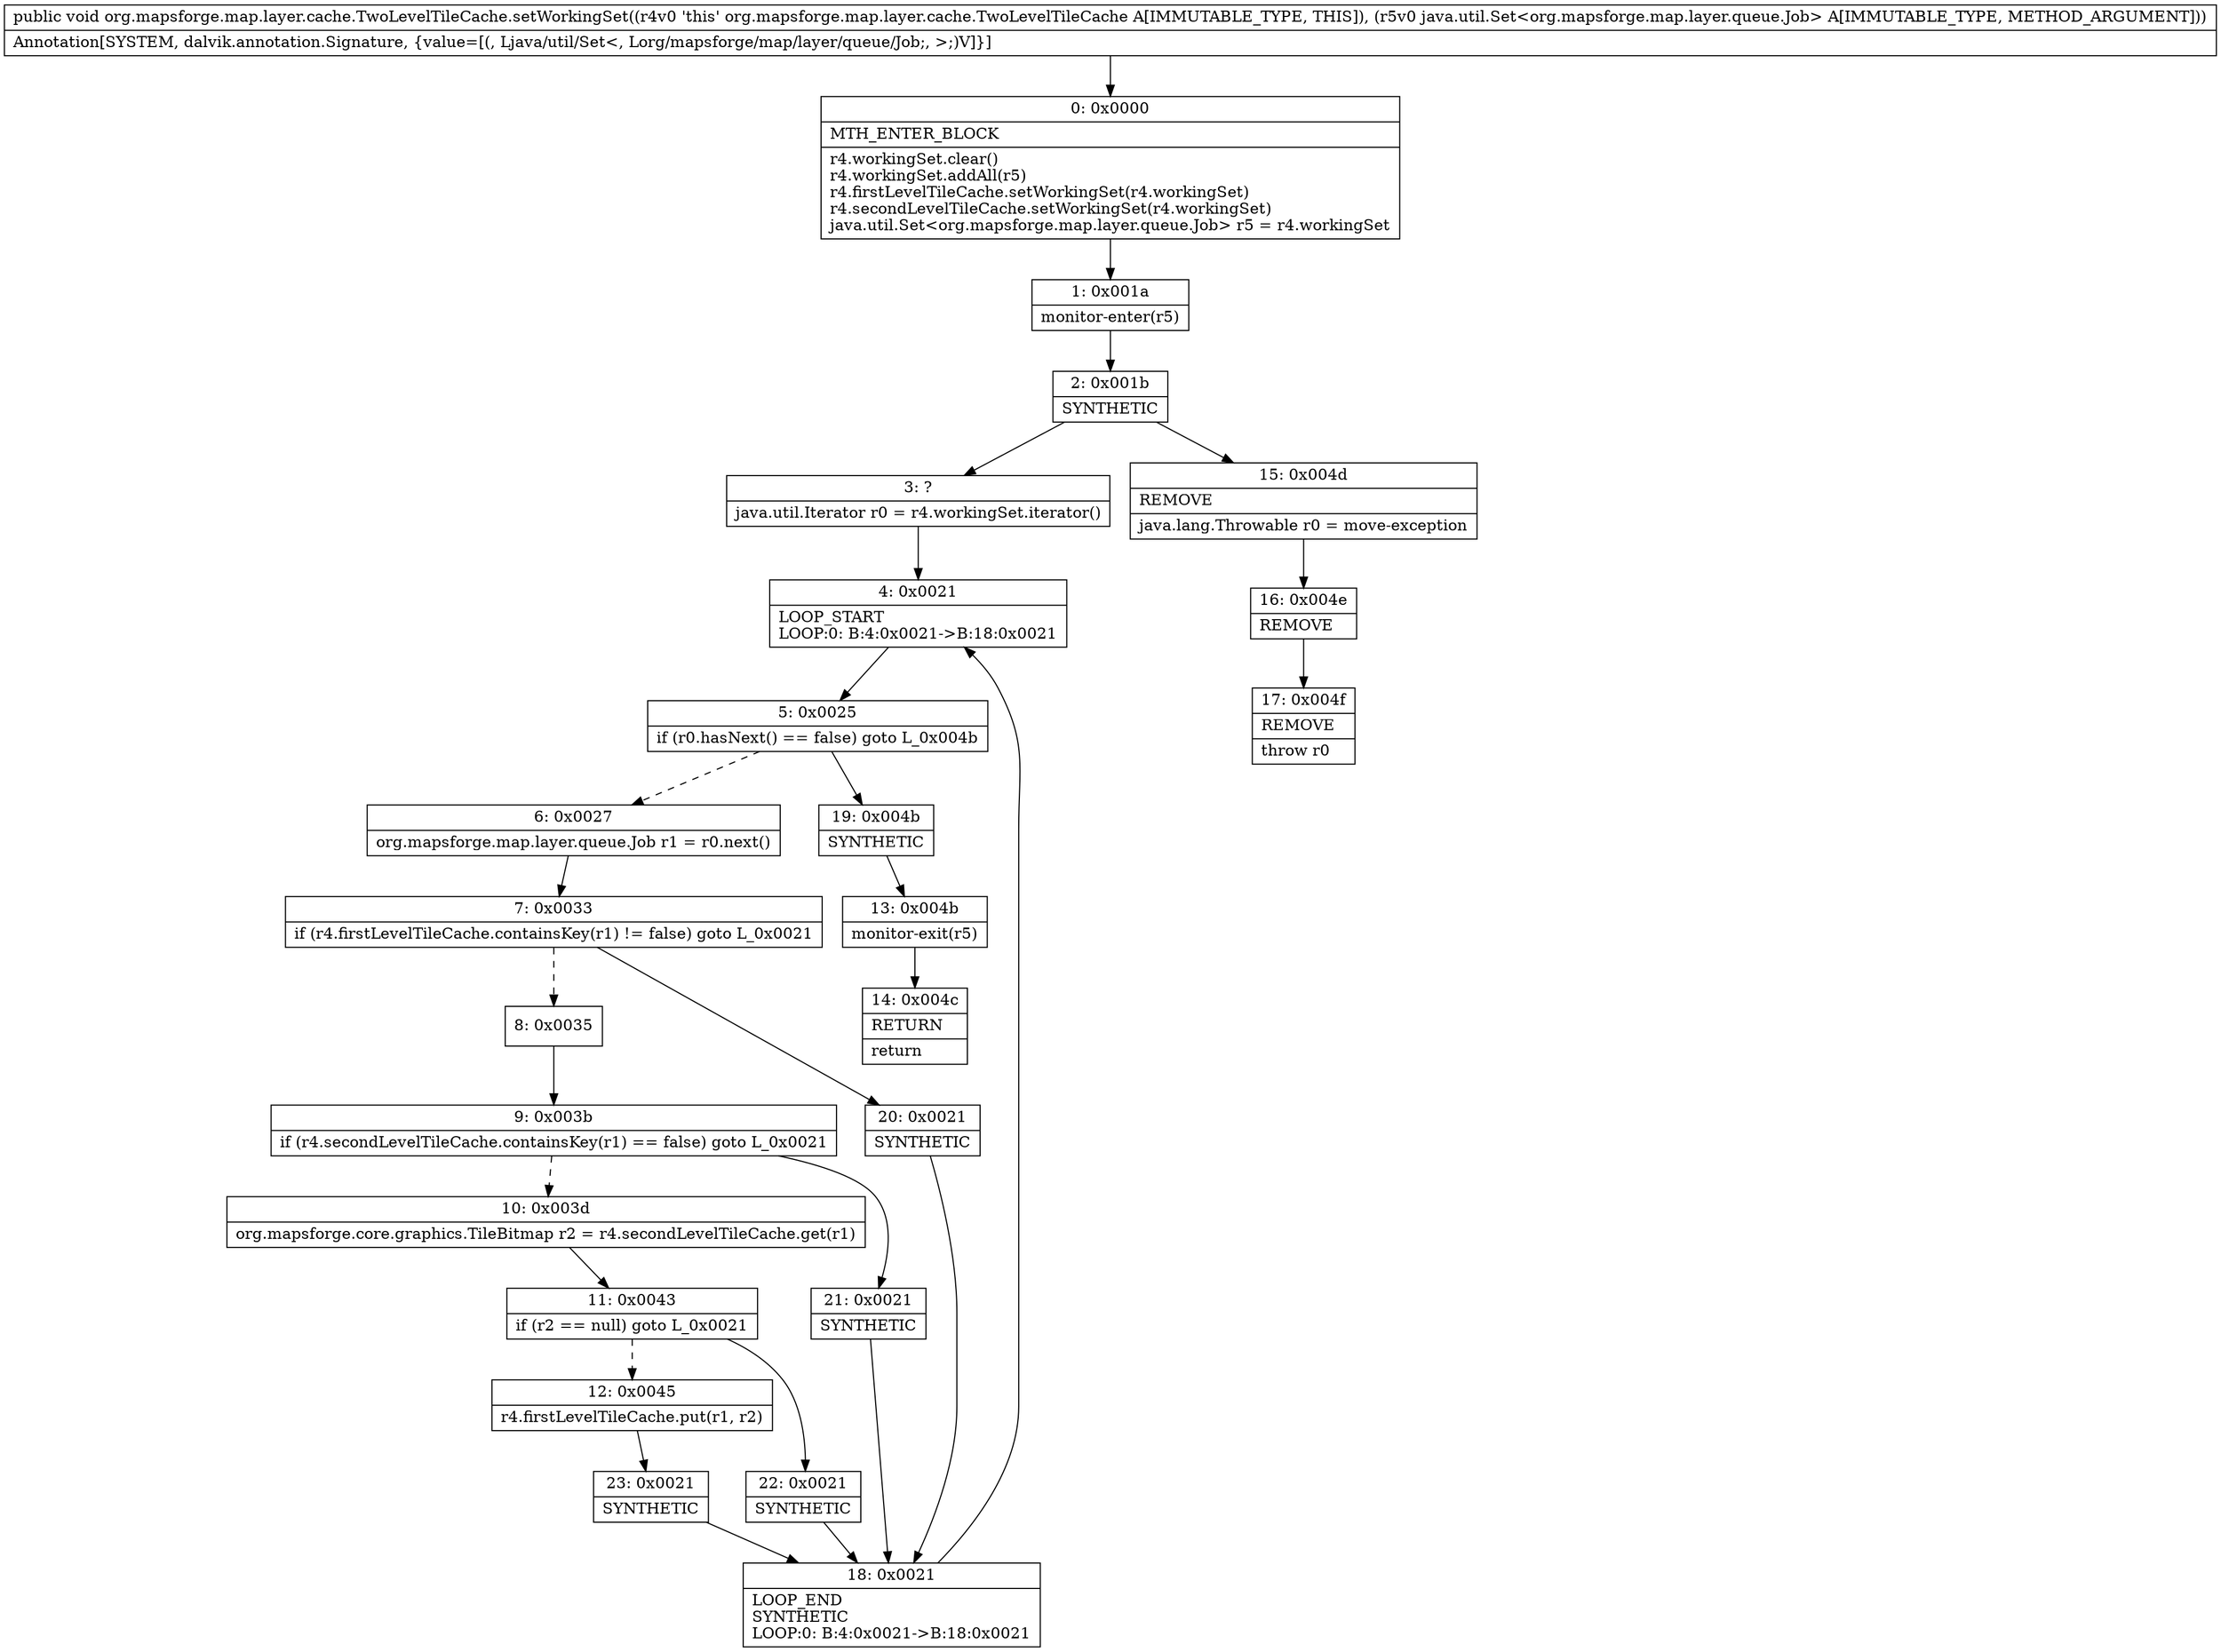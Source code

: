 digraph "CFG fororg.mapsforge.map.layer.cache.TwoLevelTileCache.setWorkingSet(Ljava\/util\/Set;)V" {
Node_0 [shape=record,label="{0\:\ 0x0000|MTH_ENTER_BLOCK\l|r4.workingSet.clear()\lr4.workingSet.addAll(r5)\lr4.firstLevelTileCache.setWorkingSet(r4.workingSet)\lr4.secondLevelTileCache.setWorkingSet(r4.workingSet)\ljava.util.Set\<org.mapsforge.map.layer.queue.Job\> r5 = r4.workingSet\l}"];
Node_1 [shape=record,label="{1\:\ 0x001a|monitor\-enter(r5)\l}"];
Node_2 [shape=record,label="{2\:\ 0x001b|SYNTHETIC\l}"];
Node_3 [shape=record,label="{3\:\ ?|java.util.Iterator r0 = r4.workingSet.iterator()\l}"];
Node_4 [shape=record,label="{4\:\ 0x0021|LOOP_START\lLOOP:0: B:4:0x0021\-\>B:18:0x0021\l}"];
Node_5 [shape=record,label="{5\:\ 0x0025|if (r0.hasNext() == false) goto L_0x004b\l}"];
Node_6 [shape=record,label="{6\:\ 0x0027|org.mapsforge.map.layer.queue.Job r1 = r0.next()\l}"];
Node_7 [shape=record,label="{7\:\ 0x0033|if (r4.firstLevelTileCache.containsKey(r1) != false) goto L_0x0021\l}"];
Node_8 [shape=record,label="{8\:\ 0x0035}"];
Node_9 [shape=record,label="{9\:\ 0x003b|if (r4.secondLevelTileCache.containsKey(r1) == false) goto L_0x0021\l}"];
Node_10 [shape=record,label="{10\:\ 0x003d|org.mapsforge.core.graphics.TileBitmap r2 = r4.secondLevelTileCache.get(r1)\l}"];
Node_11 [shape=record,label="{11\:\ 0x0043|if (r2 == null) goto L_0x0021\l}"];
Node_12 [shape=record,label="{12\:\ 0x0045|r4.firstLevelTileCache.put(r1, r2)\l}"];
Node_13 [shape=record,label="{13\:\ 0x004b|monitor\-exit(r5)\l}"];
Node_14 [shape=record,label="{14\:\ 0x004c|RETURN\l|return\l}"];
Node_15 [shape=record,label="{15\:\ 0x004d|REMOVE\l|java.lang.Throwable r0 = move\-exception\l}"];
Node_16 [shape=record,label="{16\:\ 0x004e|REMOVE\l}"];
Node_17 [shape=record,label="{17\:\ 0x004f|REMOVE\l|throw r0\l}"];
Node_18 [shape=record,label="{18\:\ 0x0021|LOOP_END\lSYNTHETIC\lLOOP:0: B:4:0x0021\-\>B:18:0x0021\l}"];
Node_19 [shape=record,label="{19\:\ 0x004b|SYNTHETIC\l}"];
Node_20 [shape=record,label="{20\:\ 0x0021|SYNTHETIC\l}"];
Node_21 [shape=record,label="{21\:\ 0x0021|SYNTHETIC\l}"];
Node_22 [shape=record,label="{22\:\ 0x0021|SYNTHETIC\l}"];
Node_23 [shape=record,label="{23\:\ 0x0021|SYNTHETIC\l}"];
MethodNode[shape=record,label="{public void org.mapsforge.map.layer.cache.TwoLevelTileCache.setWorkingSet((r4v0 'this' org.mapsforge.map.layer.cache.TwoLevelTileCache A[IMMUTABLE_TYPE, THIS]), (r5v0 java.util.Set\<org.mapsforge.map.layer.queue.Job\> A[IMMUTABLE_TYPE, METHOD_ARGUMENT]))  | Annotation[SYSTEM, dalvik.annotation.Signature, \{value=[(, Ljava\/util\/Set\<, Lorg\/mapsforge\/map\/layer\/queue\/Job;, \>;)V]\}]\l}"];
MethodNode -> Node_0;
Node_0 -> Node_1;
Node_1 -> Node_2;
Node_2 -> Node_3;
Node_2 -> Node_15;
Node_3 -> Node_4;
Node_4 -> Node_5;
Node_5 -> Node_6[style=dashed];
Node_5 -> Node_19;
Node_6 -> Node_7;
Node_7 -> Node_8[style=dashed];
Node_7 -> Node_20;
Node_8 -> Node_9;
Node_9 -> Node_10[style=dashed];
Node_9 -> Node_21;
Node_10 -> Node_11;
Node_11 -> Node_12[style=dashed];
Node_11 -> Node_22;
Node_12 -> Node_23;
Node_13 -> Node_14;
Node_15 -> Node_16;
Node_16 -> Node_17;
Node_18 -> Node_4;
Node_19 -> Node_13;
Node_20 -> Node_18;
Node_21 -> Node_18;
Node_22 -> Node_18;
Node_23 -> Node_18;
}

